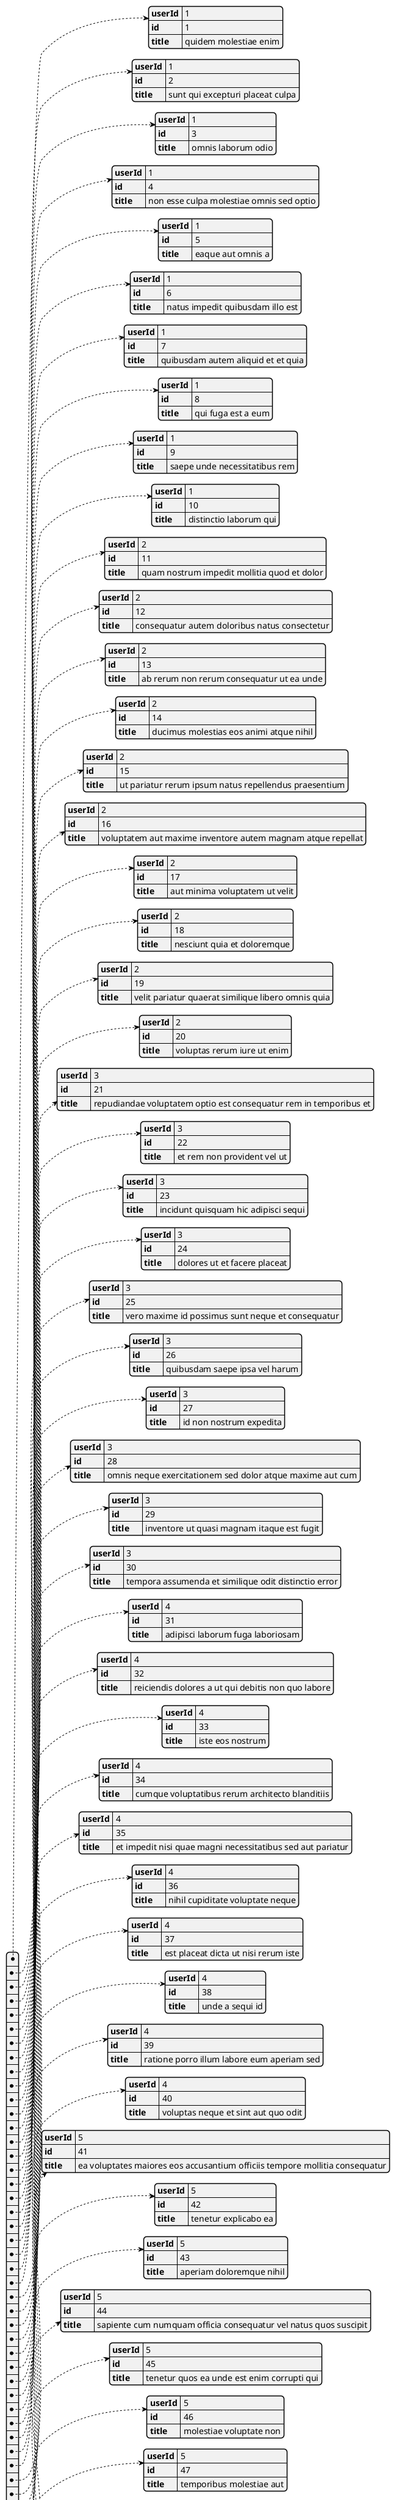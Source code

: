 @startjson
[
    {
        "userId": 1,
        "id": 1,
        "title": "quidem molestiae enim"
    },
    {
        "userId": 1,
        "id": 2,
        "title": "sunt qui excepturi placeat culpa"
    },
    {
        "userId": 1,
        "id": 3,
        "title": "omnis laborum odio"
    },
    {
        "userId": 1,
        "id": 4,
        "title": "non esse culpa molestiae omnis sed optio"
    },
    {
        "userId": 1,
        "id": 5,
        "title": "eaque aut omnis a"
    },
    {
        "userId": 1,
        "id": 6,
        "title": "natus impedit quibusdam illo est"
    },
    {
        "userId": 1,
        "id": 7,
        "title": "quibusdam autem aliquid et et quia"
    },
    {
        "userId": 1,
        "id": 8,
        "title": "qui fuga est a eum"
    },
    {
        "userId": 1,
        "id": 9,
        "title": "saepe unde necessitatibus rem"
    },
    {
        "userId": 1,
        "id": 10,
        "title": "distinctio laborum qui"
    },
    {
        "userId": 2,
        "id": 11,
        "title": "quam nostrum impedit mollitia quod et dolor"
    },
    {
        "userId": 2,
        "id": 12,
        "title": "consequatur autem doloribus natus consectetur"
    },
    {
        "userId": 2,
        "id": 13,
        "title": "ab rerum non rerum consequatur ut ea unde"
    },
    {
        "userId": 2,
        "id": 14,
        "title": "ducimus molestias eos animi atque nihil"
    },
    {
        "userId": 2,
        "id": 15,
        "title": "ut pariatur rerum ipsum natus repellendus praesentium"
    },
    {
        "userId": 2,
        "id": 16,
        "title": "voluptatem aut maxime inventore autem magnam atque repellat"
    },
    {
        "userId": 2,
        "id": 17,
        "title": "aut minima voluptatem ut velit"
    },
    {
        "userId": 2,
        "id": 18,
        "title": "nesciunt quia et doloremque"
    },
    {
        "userId": 2,
        "id": 19,
        "title": "velit pariatur quaerat similique libero omnis quia"
    },
    {
        "userId": 2,
        "id": 20,
        "title": "voluptas rerum iure ut enim"
    },
    {
        "userId": 3,
        "id": 21,
        "title": "repudiandae voluptatem optio est consequatur rem in temporibus et"
    },
    {
        "userId": 3,
        "id": 22,
        "title": "et rem non provident vel ut"
    },
    {
        "userId": 3,
        "id": 23,
        "title": "incidunt quisquam hic adipisci sequi"
    },
    {
        "userId": 3,
        "id": 24,
        "title": "dolores ut et facere placeat"
    },
    {
        "userId": 3,
        "id": 25,
        "title": "vero maxime id possimus sunt neque et consequatur"
    },
    {
        "userId": 3,
        "id": 26,
        "title": "quibusdam saepe ipsa vel harum"
    },
    {
        "userId": 3,
        "id": 27,
        "title": "id non nostrum expedita"
    },
    {
        "userId": 3,
        "id": 28,
        "title": "omnis neque exercitationem sed dolor atque maxime aut cum"
    },
    {
        "userId": 3,
        "id": 29,
        "title": "inventore ut quasi magnam itaque est fugit"
    },
    {
        "userId": 3,
        "id": 30,
        "title": "tempora assumenda et similique odit distinctio error"
    },
    {
        "userId": 4,
        "id": 31,
        "title": "adipisci laborum fuga laboriosam"
    },
    {
        "userId": 4,
        "id": 32,
        "title": "reiciendis dolores a ut qui debitis non quo labore"
    },
    {
        "userId": 4,
        "id": 33,
        "title": "iste eos nostrum"
    },
    {
        "userId": 4,
        "id": 34,
        "title": "cumque voluptatibus rerum architecto blanditiis"
    },
    {
        "userId": 4,
        "id": 35,
        "title": "et impedit nisi quae magni necessitatibus sed aut pariatur"
    },
    {
        "userId": 4,
        "id": 36,
        "title": "nihil cupiditate voluptate neque"
    },
    {
        "userId": 4,
        "id": 37,
        "title": "est placeat dicta ut nisi rerum iste"
    },
    {
        "userId": 4,
        "id": 38,
        "title": "unde a sequi id"
    },
    {
        "userId": 4,
        "id": 39,
        "title": "ratione porro illum labore eum aperiam sed"
    },
    {
        "userId": 4,
        "id": 40,
        "title": "voluptas neque et sint aut quo odit"
    },
    {
        "userId": 5,
        "id": 41,
        "title": "ea voluptates maiores eos accusantium officiis tempore mollitia consequatur"
    },
    {
        "userId": 5,
        "id": 42,
        "title": "tenetur explicabo ea"
    },
    {
        "userId": 5,
        "id": 43,
        "title": "aperiam doloremque nihil"
    },
    {
        "userId": 5,
        "id": 44,
        "title": "sapiente cum numquam officia consequatur vel natus quos suscipit"
    },
    {
        "userId": 5,
        "id": 45,
        "title": "tenetur quos ea unde est enim corrupti qui"
    },
    {
        "userId": 5,
        "id": 46,
        "title": "molestiae voluptate non"
    },
    {
        "userId": 5,
        "id": 47,
        "title": "temporibus molestiae aut"
    },
    {
        "userId": 5,
        "id": 48,
        "title": "modi consequatur culpa aut quam soluta alias perspiciatis laudantium"
    },
    {
        "userId": 5,
        "id": 49,
        "title": "ut aut vero repudiandae voluptas ullam voluptas at consequatur"
    },
    {
        "userId": 5,
        "id": 50,
        "title": "sed qui sed quas sit ducimus dolor"
    },
    {
        "userId": 6,
        "id": 51,
        "title": "odit laboriosam sint quia cupiditate animi quis"
    },
    {
        "userId": 6,
        "id": 52,
        "title": "necessitatibus quas et sunt at voluptatem"
    },
    {
        "userId": 6,
        "id": 53,
        "title": "est vel sequi voluptatem nemo quam molestiae modi enim"
    },
    {
        "userId": 6,
        "id": 54,
        "title": "aut non illo amet perferendis"
    },
    {
        "userId": 6,
        "id": 55,
        "title": "qui culpa itaque omnis in nesciunt architecto error"
    },
    {
        "userId": 6,
        "id": 56,
        "title": "omnis qui maiores tempora officiis omnis rerum sed repellat"
    },
    {
        "userId": 6,
        "id": 57,
        "title": "libero excepturi voluptatem est architecto quae voluptatum officia tempora"
    },
    {
        "userId": 6,
        "id": 58,
        "title": "nulla illo consequatur aspernatur veritatis aut error delectus et"
    },
    {
        "userId": 6,
        "id": 59,
        "title": "eligendi similique provident nihil"
    },
    {
        "userId": 6,
        "id": 60,
        "title": "omnis mollitia sunt aliquid eum consequatur fugit minus laudantium"
    },
    {
        "userId": 7,
        "id": 61,
        "title": "delectus iusto et"
    },
    {
        "userId": 7,
        "id": 62,
        "title": "eos ea non recusandae iste ut quasi"
    },
    {
        "userId": 7,
        "id": 63,
        "title": "velit est quam"
    },
    {
        "userId": 7,
        "id": 64,
        "title": "autem voluptatem amet iure quae"
    },
    {
        "userId": 7,
        "id": 65,
        "title": "voluptates delectus iure iste qui"
    },
    {
        "userId": 7,
        "id": 66,
        "title": "velit sed quia dolor dolores delectus"
    },
    {
        "userId": 7,
        "id": 67,
        "title": "ad voluptas nostrum et nihil"
    },
    {
        "userId": 7,
        "id": 68,
        "title": "qui quasi nihil aut voluptatum sit dolore minima"
    },
    {
        "userId": 7,
        "id": 69,
        "title": "qui aut est"
    },
    {
        "userId": 7,
        "id": 70,
        "title": "et deleniti unde"
    },
    {
        "userId": 8,
        "id": 71,
        "title": "et vel corporis"
    },
    {
        "userId": 8,
        "id": 72,
        "title": "unde exercitationem ut"
    },
    {
        "userId": 8,
        "id": 73,
        "title": "quos omnis officia"
    },
    {
        "userId": 8,
        "id": 74,
        "title": "quia est eius vitae dolor"
    },
    {
        "userId": 8,
        "id": 75,
        "title": "aut quia expedita non"
    },
    {
        "userId": 8,
        "id": 76,
        "title": "dolorem magnam facere itaque ut reprehenderit tenetur corrupti"
    },
    {
        "userId": 8,
        "id": 77,
        "title": "cupiditate sapiente maiores iusto ducimus cum excepturi veritatis quia"
    },
    {
        "userId": 8,
        "id": 78,
        "title": "est minima eius possimus ea ratione velit et"
    },
    {
        "userId": 8,
        "id": 79,
        "title": "ipsa quae voluptas natus ut suscipit soluta quia quidem"
    },
    {
        "userId": 8,
        "id": 80,
        "title": "id nihil reprehenderit"
    },
    {
        "userId": 9,
        "id": 81,
        "title": "quibusdam sapiente et"
    },
    {
        "userId": 9,
        "id": 82,
        "title": "recusandae consequatur vel amet unde"
    },
    {
        "userId": 9,
        "id": 83,
        "title": "aperiam odio fugiat"
    },
    {
        "userId": 9,
        "id": 84,
        "title": "est et at eos expedita"
    },
    {
        "userId": 9,
        "id": 85,
        "title": "qui voluptatem consequatur aut ab quis temporibus praesentium"
    },
    {
        "userId": 9,
        "id": 86,
        "title": "eligendi mollitia alias aspernatur vel ut iusto"
    },
    {
        "userId": 9,
        "id": 87,
        "title": "aut aut architecto"
    },
    {
        "userId": 9,
        "id": 88,
        "title": "quas perspiciatis optio"
    },
    {
        "userId": 9,
        "id": 89,
        "title": "sit optio id voluptatem est eum et"
    },
    {
        "userId": 9,
        "id": 90,
        "title": "est vel dignissimos"
    },
    {
        "userId": 10,
        "id": 91,
        "title": "repellendus praesentium debitis officiis"
    },
    {
        "userId": 10,
        "id": 92,
        "title": "incidunt et et eligendi assumenda soluta quia recusandae"
    },
    {
        "userId": 10,
        "id": 93,
        "title": "nisi qui dolores perspiciatis"
    },
    {
        "userId": 10,
        "id": 94,
        "title": "quisquam a dolores et earum vitae"
    },
    {
        "userId": 10,
        "id": 95,
        "title": "consectetur vel rerum qui aperiam modi eos aspernatur ipsa"
    },
    {
        "userId": 10,
        "id": 96,
        "title": "unde et ut molestiae est molestias voluptatem sint"
    },
    {
        "userId": 10,
        "id": 97,
        "title": "est quod aut"
    },
    {
        "userId": 10,
        "id": 98,
        "title": "omnis quia possimus nesciunt deleniti assumenda sed autem"
    },
    {
        "userId": 10,
        "id": 99,
        "title": "consectetur ut id impedit dolores sit ad ex aut"
    },
    {
        "userId": 10,
        "id": 100,
        "title": "enim repellat iste"
    }
]
@endjson